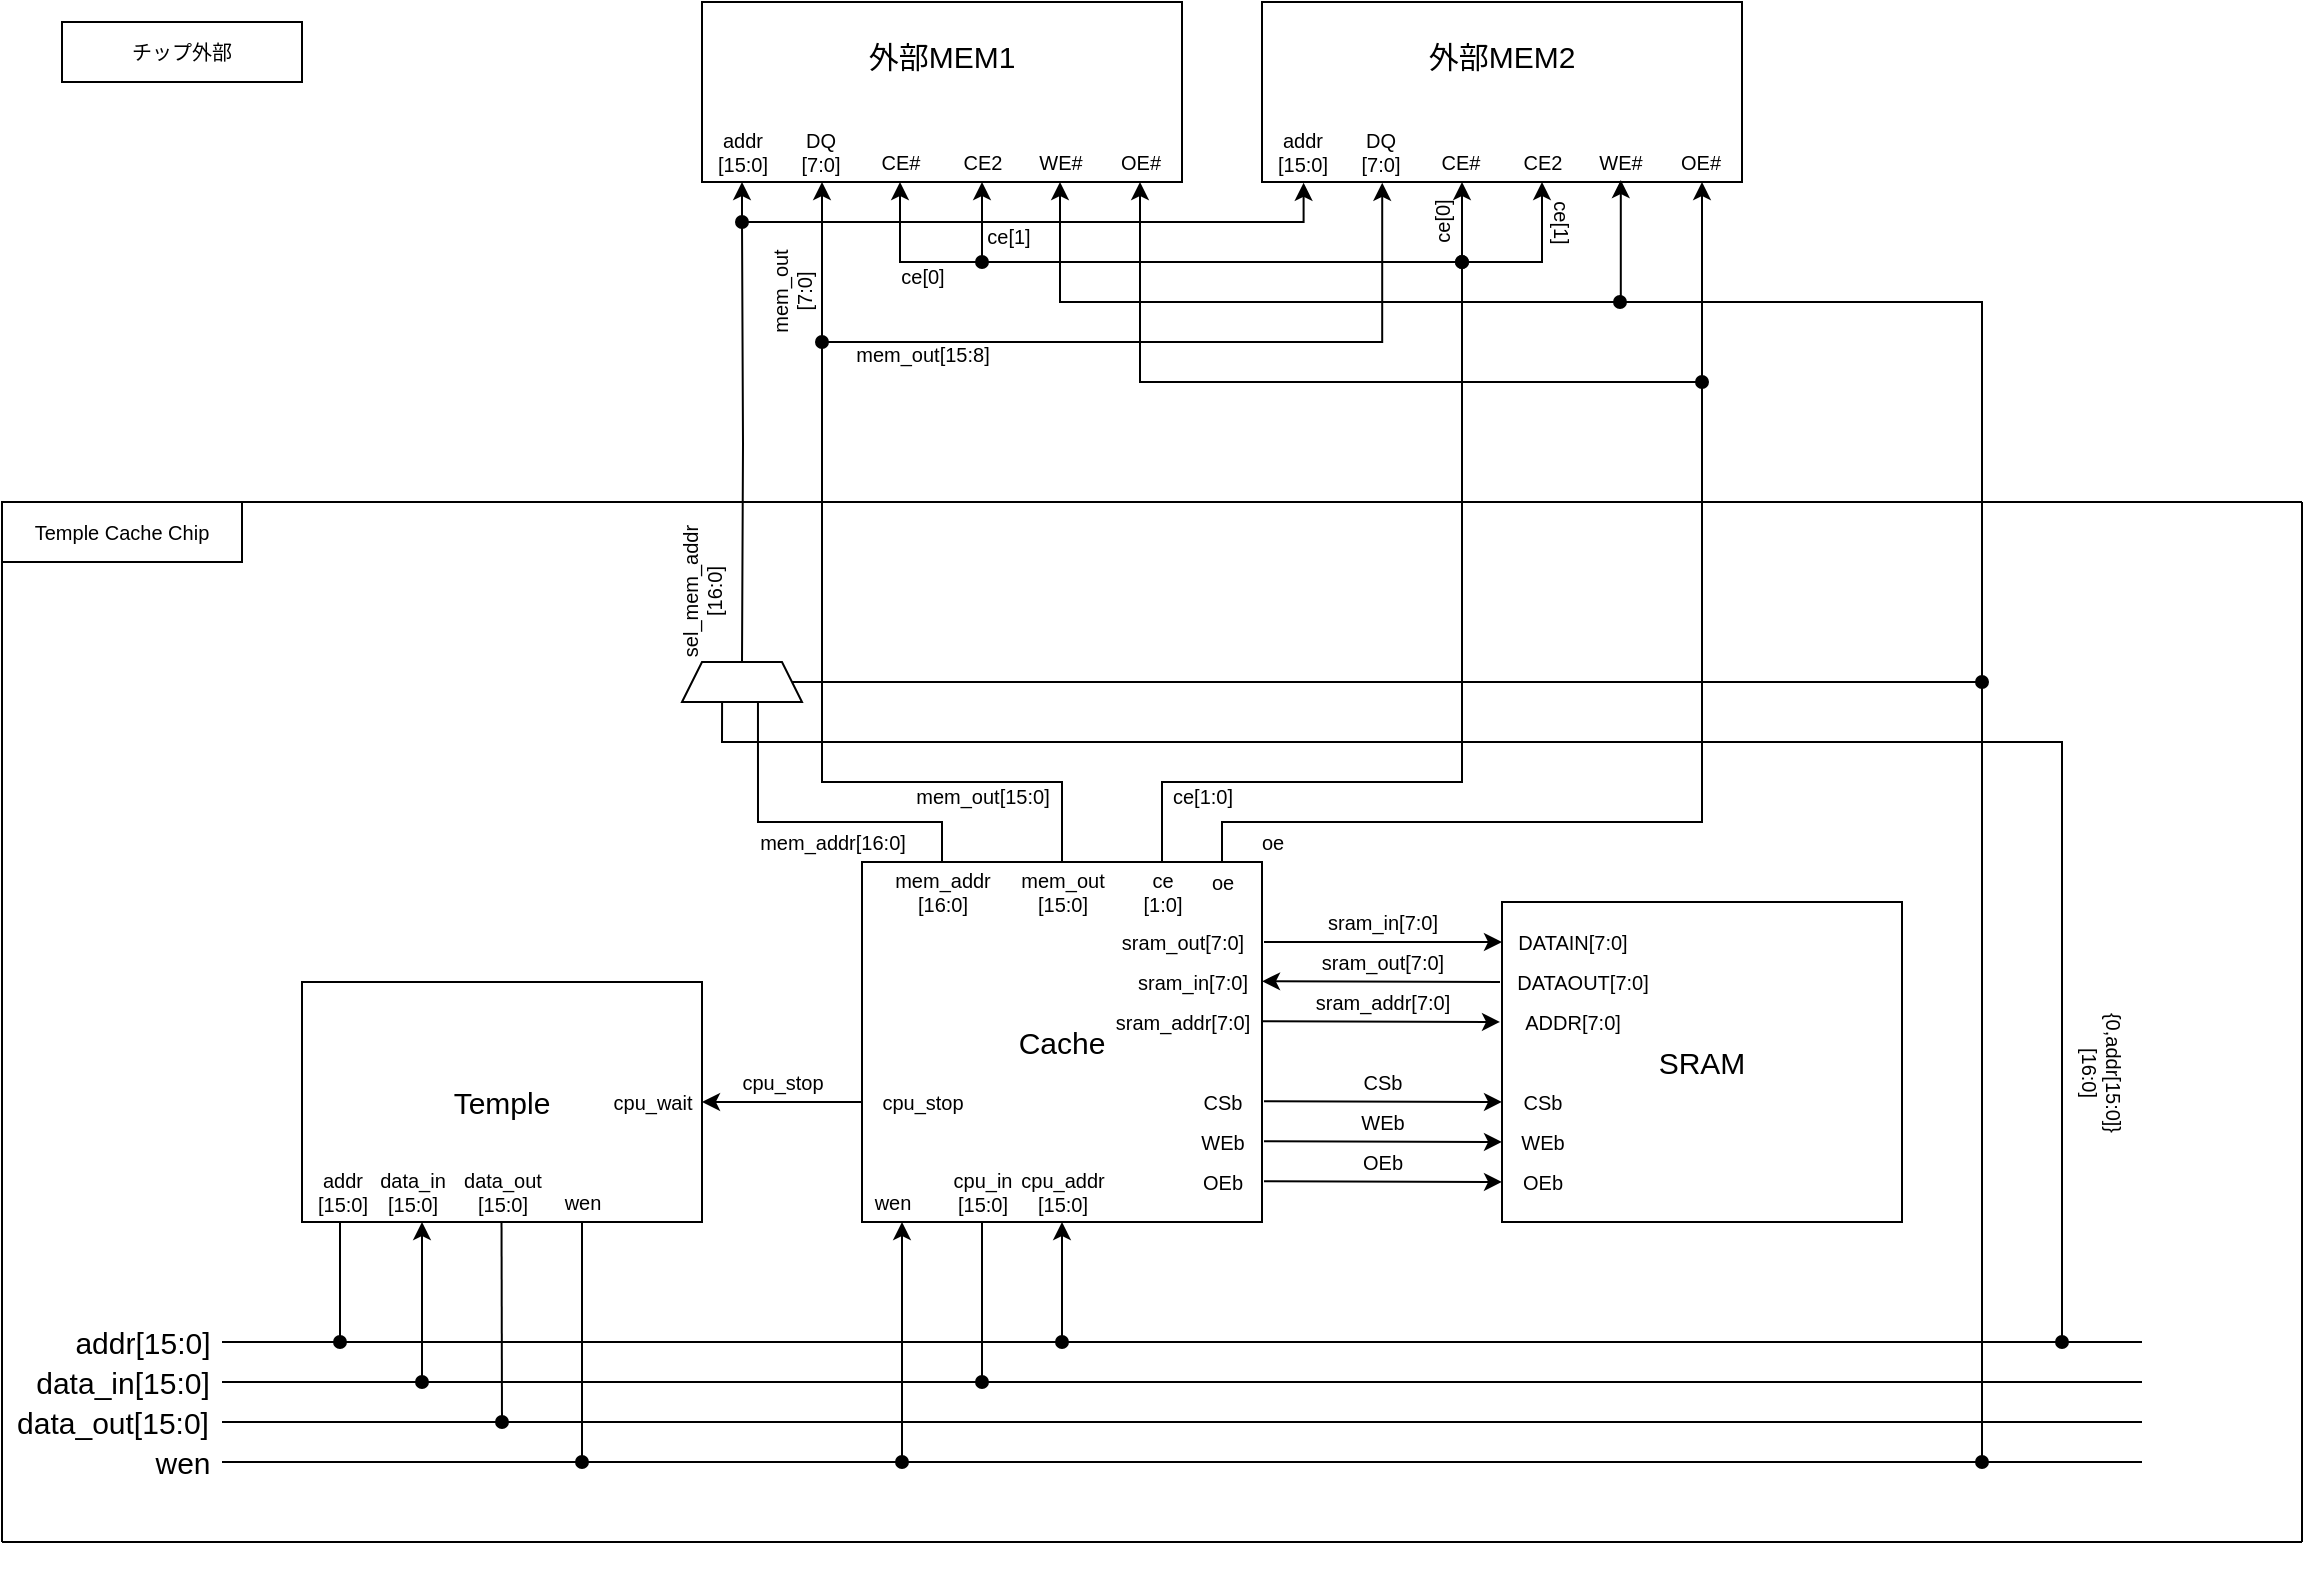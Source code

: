 <mxfile version="13.5.7" type="device"><diagram id="6hGFLwfOUW9BJ-s0fimq" name="Page-1"><mxGraphModel dx="1106" dy="830" grid="1" gridSize="10" guides="1" tooltips="1" connect="1" arrows="1" fold="1" page="1" pageScale="1" pageWidth="1169" pageHeight="827" math="0" shadow="0"><root><mxCell id="0"/><mxCell id="1" parent="0"/><mxCell id="7" value="addr[15:0]" style="text;html=1;align=center;verticalAlign=middle;resizable=0;points=[];autosize=1;fontStyle=0;fontSize=15;" parent="1" vertex="1"><mxGeometry x="40" y="690" width="80" height="20" as="geometry"/></mxCell><mxCell id="8" value="data_in[15:0]" style="text;html=1;align=center;verticalAlign=middle;resizable=0;points=[];autosize=1;fontStyle=0;fontSize=15;" parent="1" vertex="1"><mxGeometry x="20" y="710" width="100" height="20" as="geometry"/></mxCell><mxCell id="9" value="data_out[15:0]" style="text;html=1;align=center;verticalAlign=middle;resizable=0;points=[];autosize=1;fontStyle=0;fontSize=15;" parent="1" vertex="1"><mxGeometry x="10" y="730" width="110" height="20" as="geometry"/></mxCell><mxCell id="10" value="wen" style="text;html=1;align=center;verticalAlign=middle;resizable=0;points=[];autosize=1;fontStyle=0;fontSize=15;" parent="1" vertex="1"><mxGeometry x="80" y="750" width="40" height="20" as="geometry"/></mxCell><mxCell id="15" value="" style="endArrow=none;html=1;fontSize=15;" parent="1" edge="1"><mxGeometry width="50" height="50" relative="1" as="geometry"><mxPoint x="10" y="800" as="sourcePoint"/><mxPoint x="10" y="280" as="targetPoint"/></mxGeometry></mxCell><mxCell id="16" value="" style="endArrow=none;html=1;fontSize=15;" parent="1" edge="1"><mxGeometry width="50" height="50" relative="1" as="geometry"><mxPoint x="1160" y="800" as="sourcePoint"/><mxPoint x="1160" y="280" as="targetPoint"/></mxGeometry></mxCell><mxCell id="17" value="" style="endArrow=none;html=1;fontSize=15;" parent="1" edge="1"><mxGeometry width="50" height="50" relative="1" as="geometry"><mxPoint x="10" y="800" as="sourcePoint"/><mxPoint x="1160" y="800" as="targetPoint"/></mxGeometry></mxCell><mxCell id="18" value="" style="endArrow=none;html=1;fontSize=15;" parent="1" edge="1"><mxGeometry width="50" height="50" relative="1" as="geometry"><mxPoint x="10" y="280" as="sourcePoint"/><mxPoint x="1160" y="280" as="targetPoint"/></mxGeometry></mxCell><mxCell id="49" value="Temple Cache Chip" style="rounded=0;whiteSpace=wrap;html=1;fontSize=10;fillColor=none;" parent="1" vertex="1"><mxGeometry x="10" y="280" width="120" height="30" as="geometry"/></mxCell><mxCell id="60" value="" style="group" parent="1" vertex="1" connectable="0"><mxGeometry x="360" y="30" width="240" height="90" as="geometry"/></mxCell><mxCell id="51" value="外部MEM1&lt;br&gt;&lt;br&gt;&lt;br&gt;" style="rounded=0;whiteSpace=wrap;html=1;fontSize=15;labelPosition=center;verticalLabelPosition=middle;align=center;verticalAlign=middle;" parent="60" vertex="1"><mxGeometry width="240" height="90" as="geometry"/></mxCell><mxCell id="53" value="addr&lt;br&gt;[15:0]" style="text;html=1;align=center;verticalAlign=middle;resizable=0;points=[];autosize=1;fontSize=10;" parent="60" vertex="1"><mxGeometry y="60" width="40" height="30" as="geometry"/></mxCell><mxCell id="54" value="DQ&lt;br&gt;[7:0]" style="text;html=1;align=center;verticalAlign=middle;resizable=0;points=[];autosize=1;fontSize=10;" parent="60" vertex="1"><mxGeometry x="44" y="60" width="30" height="30" as="geometry"/></mxCell><mxCell id="56" value="CE#" style="text;html=1;align=center;verticalAlign=middle;resizable=0;points=[];autosize=1;fontSize=10;" parent="60" vertex="1"><mxGeometry x="84" y="70" width="30" height="20" as="geometry"/></mxCell><mxCell id="57" value="CE2" style="text;html=1;align=center;verticalAlign=middle;resizable=0;points=[];autosize=1;fontSize=10;" parent="60" vertex="1"><mxGeometry x="125" y="70" width="30" height="20" as="geometry"/></mxCell><mxCell id="58" value="WE#" style="text;html=1;align=center;verticalAlign=middle;resizable=0;points=[];autosize=1;fontSize=10;" parent="60" vertex="1"><mxGeometry x="159" y="70" width="40" height="20" as="geometry"/></mxCell><mxCell id="59" value="OE#" style="text;html=1;align=center;verticalAlign=middle;resizable=0;points=[];autosize=1;fontSize=10;" parent="60" vertex="1"><mxGeometry x="199" y="70" width="40" height="20" as="geometry"/></mxCell><mxCell id="61" value="" style="group" parent="1" vertex="1" connectable="0"><mxGeometry x="640" y="30" width="240" height="90" as="geometry"/></mxCell><mxCell id="62" value="外部MEM2&lt;br&gt;&lt;br&gt;&lt;br&gt;" style="rounded=0;whiteSpace=wrap;html=1;fontSize=15;labelPosition=center;verticalLabelPosition=middle;align=center;verticalAlign=middle;" parent="61" vertex="1"><mxGeometry width="240" height="90" as="geometry"/></mxCell><mxCell id="63" value="addr&lt;br&gt;[15:0]" style="text;html=1;align=center;verticalAlign=middle;resizable=0;points=[];autosize=1;fontSize=10;" parent="61" vertex="1"><mxGeometry y="60" width="40" height="30" as="geometry"/></mxCell><mxCell id="64" value="DQ&lt;br&gt;[7:0]" style="text;html=1;align=center;verticalAlign=middle;resizable=0;points=[];autosize=1;fontSize=10;" parent="61" vertex="1"><mxGeometry x="44" y="60" width="30" height="30" as="geometry"/></mxCell><mxCell id="65" value="CE#" style="text;html=1;align=center;verticalAlign=middle;resizable=0;points=[];autosize=1;fontSize=10;" parent="61" vertex="1"><mxGeometry x="84" y="70" width="30" height="20" as="geometry"/></mxCell><mxCell id="66" value="CE2" style="text;html=1;align=center;verticalAlign=middle;resizable=0;points=[];autosize=1;fontSize=10;" parent="61" vertex="1"><mxGeometry x="125" y="70" width="30" height="20" as="geometry"/></mxCell><mxCell id="67" value="WE#" style="text;html=1;align=center;verticalAlign=middle;resizable=0;points=[];autosize=1;fontSize=10;" parent="61" vertex="1"><mxGeometry x="159" y="70" width="40" height="20" as="geometry"/></mxCell><mxCell id="68" value="OE#" style="text;html=1;align=center;verticalAlign=middle;resizable=0;points=[];autosize=1;fontSize=10;" parent="61" vertex="1"><mxGeometry x="199" y="70" width="40" height="20" as="geometry"/></mxCell><mxCell id="3" value="" style="endArrow=none;html=1;" parent="1" edge="1"><mxGeometry width="50" height="50" relative="1" as="geometry"><mxPoint x="120" y="760" as="sourcePoint"/><mxPoint x="1080" y="760" as="targetPoint"/></mxGeometry></mxCell><mxCell id="4" value="" style="endArrow=none;html=1;" parent="1" edge="1"><mxGeometry width="50" height="50" relative="1" as="geometry"><mxPoint x="120" y="740" as="sourcePoint"/><mxPoint x="1080" y="740" as="targetPoint"/></mxGeometry></mxCell><mxCell id="5" value="" style="endArrow=none;html=1;" parent="1" edge="1"><mxGeometry width="50" height="50" relative="1" as="geometry"><mxPoint x="120" y="720" as="sourcePoint"/><mxPoint x="1080" y="720" as="targetPoint"/></mxGeometry></mxCell><mxCell id="6" value="" style="endArrow=none;html=1;" parent="1" edge="1"><mxGeometry width="50" height="50" relative="1" as="geometry"><mxPoint x="120" y="700" as="sourcePoint"/><mxPoint x="1080" y="700" as="targetPoint"/></mxGeometry></mxCell><mxCell id="36" value="" style="group" parent="1" vertex="1" connectable="0"><mxGeometry x="160" y="520" width="200" height="300" as="geometry"/></mxCell><mxCell id="107" value="" style="group" parent="36" vertex="1" connectable="0"><mxGeometry width="200" height="300" as="geometry"/></mxCell><mxCell id="108" value="" style="group" parent="107" vertex="1" connectable="0"><mxGeometry width="200" height="300" as="geometry"/></mxCell><mxCell id="21" style="edgeStyle=orthogonalEdgeStyle;rounded=0;orthogonalLoop=1;jettySize=auto;html=1;fontSize=15;endArrow=oval;endFill=1;startArrow=none;startFill=0;" parent="108" edge="1"><mxGeometry relative="1" as="geometry"><mxPoint x="19" y="180" as="targetPoint"/><mxPoint x="19" y="120" as="sourcePoint"/><Array as="points"><mxPoint x="19" y="120"/><mxPoint x="19" y="300"/></Array></mxGeometry></mxCell><mxCell id="2" value="&lt;font style=&quot;font-size: 15px;&quot;&gt;Temple&lt;/font&gt;" style="rounded=0;whiteSpace=wrap;html=1;fontSize=15;" parent="108" vertex="1"><mxGeometry width="200" height="120" as="geometry"/></mxCell><mxCell id="22" style="edgeStyle=orthogonalEdgeStyle;rounded=0;orthogonalLoop=1;jettySize=auto;html=1;fontSize=15;endArrow=oval;endFill=1;startArrow=classic;startFill=1;" parent="108" edge="1"><mxGeometry relative="1" as="geometry"><mxPoint x="60" y="200" as="targetPoint"/><mxPoint x="60" y="120" as="sourcePoint"/><Array as="points"><mxPoint x="60" y="120"/><mxPoint x="60" y="300"/></Array></mxGeometry></mxCell><mxCell id="23" style="edgeStyle=orthogonalEdgeStyle;rounded=0;orthogonalLoop=1;jettySize=auto;html=1;fontSize=15;endArrow=oval;endFill=1;startArrow=none;startFill=0;" parent="108" edge="1"><mxGeometry relative="1" as="geometry"><mxPoint x="100" y="220" as="targetPoint"/><mxPoint x="99.76" y="120" as="sourcePoint"/><Array as="points"><mxPoint x="99.76" y="120"/><mxPoint x="99.76" y="300"/></Array></mxGeometry></mxCell><mxCell id="24" style="edgeStyle=orthogonalEdgeStyle;rounded=0;orthogonalLoop=1;jettySize=auto;html=1;fontSize=15;endArrow=oval;endFill=1;startArrow=none;startFill=0;" parent="108" edge="1"><mxGeometry relative="1" as="geometry"><mxPoint x="140" y="240" as="targetPoint"/><mxPoint x="140" y="120" as="sourcePoint"/><Array as="points"><mxPoint x="140" y="120"/><mxPoint x="140" y="300"/></Array></mxGeometry></mxCell><mxCell id="25" value="addr&lt;br&gt;[15:0]" style="text;html=1;align=center;verticalAlign=middle;resizable=0;points=[];autosize=1;fontSize=10;" parent="108" vertex="1"><mxGeometry y="90" width="40" height="30" as="geometry"/></mxCell><mxCell id="27" value="data_out&lt;br&gt;[15:0]" style="text;html=1;align=center;verticalAlign=middle;resizable=0;points=[];autosize=1;fontSize=10;" parent="108" vertex="1"><mxGeometry x="75" y="90" width="50" height="30" as="geometry"/></mxCell><mxCell id="28" value="wen" style="text;html=1;align=center;verticalAlign=middle;resizable=0;points=[];autosize=1;fontSize=10;" parent="108" vertex="1"><mxGeometry x="125" y="100" width="30" height="20" as="geometry"/></mxCell><mxCell id="55" value="data_in&lt;br&gt;[15:0]" style="text;html=1;align=center;verticalAlign=middle;resizable=0;points=[];autosize=1;fontSize=10;" parent="108" vertex="1"><mxGeometry x="30" y="90" width="50" height="30" as="geometry"/></mxCell><mxCell id="96" value="cpu_wait" style="text;html=1;align=center;verticalAlign=middle;resizable=0;points=[];autosize=1;fontSize=10;" parent="108" vertex="1"><mxGeometry x="150" y="50" width="50" height="20" as="geometry"/></mxCell><mxCell id="99" style="edgeStyle=orthogonalEdgeStyle;rounded=0;orthogonalLoop=1;jettySize=auto;html=1;startArrow=classic;startFill=1;endArrow=none;endFill=0;fontSize=10;entryX=-0.003;entryY=0.498;entryDx=0;entryDy=0;entryPerimeter=0;" parent="1" source="96" target="87" edge="1"><mxGeometry relative="1" as="geometry"><mxPoint x="539" y="460" as="targetPoint"/></mxGeometry></mxCell><mxCell id="100" value="cpu_stop" style="text;html=1;align=center;verticalAlign=middle;resizable=0;points=[];autosize=1;fontSize=10;" parent="1" vertex="1"><mxGeometry x="370" y="560" width="60" height="20" as="geometry"/></mxCell><mxCell id="104" value="" style="group" parent="1" vertex="1" connectable="0"><mxGeometry x="440" y="480" width="520" height="180" as="geometry"/></mxCell><mxCell id="89" value="" style="group" parent="104" vertex="1" connectable="0"><mxGeometry width="520" height="160" as="geometry"/></mxCell><mxCell id="85" value="" style="group;container=1;" parent="89" vertex="1" connectable="0"><mxGeometry width="520" height="160" as="geometry"/></mxCell><mxCell id="47" value="" style="group" parent="85" vertex="1" connectable="0"><mxGeometry width="520" height="160" as="geometry"/></mxCell><mxCell id="29" value="&lt;font style=&quot;font-size: 15px&quot;&gt;Cache&lt;/font&gt;" style="rounded=0;whiteSpace=wrap;html=1;fontSize=15;" parent="47" vertex="1"><mxGeometry y="-20" width="200" height="180" as="geometry"/></mxCell><mxCell id="30" value="&lt;font style=&quot;font-size: 15px&quot;&gt;SRAM&lt;/font&gt;" style="rounded=0;whiteSpace=wrap;html=1;fontSize=15;" parent="47" vertex="1"><mxGeometry x="320" width="200" height="160" as="geometry"/></mxCell><mxCell id="31" value="DATAIN[7:0]" style="text;html=1;align=center;verticalAlign=middle;resizable=0;points=[];autosize=1;fontSize=10;" parent="47" vertex="1"><mxGeometry x="320" y="10" width="70" height="20" as="geometry"/></mxCell><mxCell id="32" value="DATAOUT[7:0]" style="text;html=1;align=center;verticalAlign=middle;resizable=0;points=[];autosize=1;fontSize=10;" parent="47" vertex="1"><mxGeometry x="320" y="30" width="80" height="20" as="geometry"/></mxCell><mxCell id="33" value="ADDR[7:0]" style="text;html=1;align=center;verticalAlign=middle;resizable=0;points=[];autosize=1;fontSize=10;" parent="47" vertex="1"><mxGeometry x="325" y="50" width="60" height="20" as="geometry"/></mxCell><mxCell id="34" value="CSb" style="text;html=1;align=center;verticalAlign=middle;resizable=0;points=[];autosize=1;fontSize=10;" parent="47" vertex="1"><mxGeometry x="325" y="90" width="30" height="20" as="geometry"/></mxCell><mxCell id="37" value="WEb" style="text;html=1;align=center;verticalAlign=middle;resizable=0;points=[];autosize=1;fontSize=10;" parent="47" vertex="1"><mxGeometry x="320" y="110" width="40" height="20" as="geometry"/></mxCell><mxCell id="38" value="OEb" style="text;html=1;align=center;verticalAlign=middle;resizable=0;points=[];autosize=1;fontSize=10;" parent="47" vertex="1"><mxGeometry x="320" y="130" width="40" height="20" as="geometry"/></mxCell><mxCell id="41" value="" style="endArrow=classic;html=1;fontSize=10;endFill=1;" parent="47" edge="1"><mxGeometry width="50" height="50" relative="1" as="geometry"><mxPoint x="201" y="20" as="sourcePoint"/><mxPoint x="320" y="20" as="targetPoint"/></mxGeometry></mxCell><mxCell id="42" value="" style="endArrow=none;html=1;fontSize=10;exitX=1.005;exitY=0.123;exitDx=0;exitDy=0;exitPerimeter=0;endFill=0;startArrow=classic;startFill=1;" parent="47" edge="1"><mxGeometry width="50" height="50" relative="1" as="geometry"><mxPoint x="200" y="39.66" as="sourcePoint"/><mxPoint x="319" y="39.98" as="targetPoint"/></mxGeometry></mxCell><mxCell id="43" value="" style="endArrow=classic;html=1;fontSize=10;exitX=1.005;exitY=0.123;exitDx=0;exitDy=0;exitPerimeter=0;endFill=1;startArrow=none;startFill=0;" parent="47" edge="1"><mxGeometry width="50" height="50" relative="1" as="geometry"><mxPoint x="200" y="59.66" as="sourcePoint"/><mxPoint x="319" y="59.98" as="targetPoint"/></mxGeometry></mxCell><mxCell id="44" value="" style="endArrow=classic;html=1;fontSize=10;exitX=1.005;exitY=0.123;exitDx=0;exitDy=0;exitPerimeter=0;endFill=1;startArrow=none;startFill=0;" parent="47" edge="1"><mxGeometry width="50" height="50" relative="1" as="geometry"><mxPoint x="201" y="99.66" as="sourcePoint"/><mxPoint x="320" y="99.98" as="targetPoint"/></mxGeometry></mxCell><mxCell id="45" value="" style="endArrow=classic;html=1;fontSize=10;exitX=1.005;exitY=0.123;exitDx=0;exitDy=0;exitPerimeter=0;endFill=1;startArrow=none;startFill=0;" parent="47" edge="1"><mxGeometry width="50" height="50" relative="1" as="geometry"><mxPoint x="201" y="119.66" as="sourcePoint"/><mxPoint x="320" y="119.98" as="targetPoint"/></mxGeometry></mxCell><mxCell id="46" value="" style="endArrow=classic;html=1;fontSize=10;exitX=1.005;exitY=0.123;exitDx=0;exitDy=0;exitPerimeter=0;endFill=1;startArrow=none;startFill=0;" parent="47" edge="1"><mxGeometry width="50" height="50" relative="1" as="geometry"><mxPoint x="201" y="139.66" as="sourcePoint"/><mxPoint x="320" y="139.98" as="targetPoint"/></mxGeometry></mxCell><mxCell id="69" value="CSb" style="text;html=1;align=center;verticalAlign=middle;resizable=0;points=[];autosize=1;fontSize=10;" parent="47" vertex="1"><mxGeometry x="245" y="80" width="30" height="20" as="geometry"/></mxCell><mxCell id="71" value="WEb" style="text;html=1;align=center;verticalAlign=middle;resizable=0;points=[];autosize=1;fontSize=10;" parent="47" vertex="1"><mxGeometry x="240" y="100" width="40" height="20" as="geometry"/></mxCell><mxCell id="72" value="OEb" style="text;html=1;align=center;verticalAlign=middle;resizable=0;points=[];autosize=1;fontSize=10;" parent="47" vertex="1"><mxGeometry x="240" y="120" width="40" height="20" as="geometry"/></mxCell><mxCell id="73" value="sram_in[7:0]" style="text;html=1;align=center;verticalAlign=middle;resizable=0;points=[];autosize=1;fontSize=10;" parent="47" vertex="1"><mxGeometry x="225" width="70" height="20" as="geometry"/></mxCell><mxCell id="74" value="sram_out[7:0]" style="text;html=1;align=center;verticalAlign=middle;resizable=0;points=[];autosize=1;fontSize=10;" parent="47" vertex="1"><mxGeometry x="220" y="20" width="80" height="20" as="geometry"/></mxCell><mxCell id="75" value="sram_addr[7:0]" style="text;html=1;align=center;verticalAlign=middle;resizable=0;points=[];autosize=1;fontSize=10;" parent="47" vertex="1"><mxGeometry x="220" y="40" width="80" height="20" as="geometry"/></mxCell><mxCell id="77" value="sram_out[7:0]" style="text;html=1;align=center;verticalAlign=middle;resizable=0;points=[];autosize=1;fontSize=10;" parent="47" vertex="1"><mxGeometry x="120" y="10" width="80" height="20" as="geometry"/></mxCell><mxCell id="78" value="sram_in[7:0]" style="text;html=1;align=center;verticalAlign=middle;resizable=0;points=[];autosize=1;fontSize=10;" parent="47" vertex="1"><mxGeometry x="130" y="30" width="70" height="20" as="geometry"/></mxCell><mxCell id="79" value="sram_addr[7:0]" style="text;html=1;align=center;verticalAlign=middle;resizable=0;points=[];autosize=1;fontSize=10;" parent="47" vertex="1"><mxGeometry x="120" y="50" width="80" height="20" as="geometry"/></mxCell><mxCell id="82" value="WEb" style="text;html=1;align=center;verticalAlign=middle;resizable=0;points=[];autosize=1;fontSize=10;" parent="47" vertex="1"><mxGeometry x="160" y="110" width="40" height="20" as="geometry"/></mxCell><mxCell id="83" value="CSb" style="text;html=1;align=center;verticalAlign=middle;resizable=0;points=[];autosize=1;fontSize=10;" parent="47" vertex="1"><mxGeometry x="165" y="90" width="30" height="20" as="geometry"/></mxCell><mxCell id="84" value="OEb" style="text;html=1;align=center;verticalAlign=middle;resizable=0;points=[];autosize=1;fontSize=10;" parent="47" vertex="1"><mxGeometry x="160" y="130" width="40" height="20" as="geometry"/></mxCell><mxCell id="26" value="cpu_in&lt;br&gt;[15:0]" style="text;html=1;align=center;verticalAlign=middle;resizable=0;points=[];autosize=1;fontSize=10;" parent="47" vertex="1"><mxGeometry x="40" y="130" width="40" height="30" as="geometry"/></mxCell><mxCell id="86" value="cpu_addr&lt;br&gt;[15:0]" style="text;html=1;align=center;verticalAlign=middle;resizable=0;points=[];autosize=1;fontSize=10;" parent="47" vertex="1"><mxGeometry x="70" y="130" width="60" height="30" as="geometry"/></mxCell><mxCell id="87" value="cpu_stop" style="text;html=1;align=center;verticalAlign=middle;resizable=0;points=[];autosize=1;fontSize=10;" parent="47" vertex="1"><mxGeometry y="90" width="60" height="20" as="geometry"/></mxCell><mxCell id="101" value="wen" style="text;html=1;align=center;verticalAlign=middle;resizable=0;points=[];autosize=1;fontSize=10;" parent="47" vertex="1"><mxGeometry y="140" width="30" height="20" as="geometry"/></mxCell><mxCell id="126" value="mem_addr&lt;br&gt;[16:0]" style="text;html=1;align=center;verticalAlign=middle;resizable=0;points=[];autosize=1;fontSize=10;" parent="47" vertex="1"><mxGeometry x="10" y="-20" width="60" height="30" as="geometry"/></mxCell><mxCell id="95" value="" style="endArrow=none;html=1;fontSize=10;startArrow=oval;startFill=1;endFill=0;" parent="104" edge="1"><mxGeometry width="50" height="50" relative="1" as="geometry"><mxPoint x="60" y="240" as="sourcePoint"/><mxPoint x="60" y="160" as="targetPoint"/><Array as="points"><mxPoint x="60" y="180"/></Array></mxGeometry></mxCell><mxCell id="102" value="" style="endArrow=classic;html=1;fontSize=10;startArrow=oval;startFill=1;endFill=1;" parent="104" edge="1"><mxGeometry width="50" height="50" relative="1" as="geometry"><mxPoint x="20" y="280" as="sourcePoint"/><mxPoint x="20" y="160" as="targetPoint"/><Array as="points"><mxPoint x="20" y="180"/></Array></mxGeometry></mxCell><mxCell id="94" value="" style="endArrow=classic;html=1;fontSize=10;startArrow=oval;startFill=1;endFill=1;" parent="1" edge="1"><mxGeometry width="50" height="50" relative="1" as="geometry"><mxPoint x="540" y="700" as="sourcePoint"/><mxPoint x="540" y="640" as="targetPoint"/><Array as="points"><mxPoint x="540" y="660"/></Array></mxGeometry></mxCell><mxCell id="109" style="edgeStyle=orthogonalEdgeStyle;rounded=0;orthogonalLoop=1;jettySize=auto;html=1;entryX=0.52;entryY=1.013;entryDx=0;entryDy=0;entryPerimeter=0;startArrow=classic;startFill=1;endArrow=classic;endFill=1;fontSize=10;" parent="1" source="53" target="63" edge="1"><mxGeometry relative="1" as="geometry"><Array as="points"><mxPoint x="380" y="140"/><mxPoint x="661" y="140"/></Array></mxGeometry></mxCell><mxCell id="110" style="edgeStyle=orthogonalEdgeStyle;rounded=0;orthogonalLoop=1;jettySize=auto;html=1;entryX=0.537;entryY=1.013;entryDx=0;entryDy=0;entryPerimeter=0;startArrow=classic;startFill=1;endArrow=classic;endFill=1;fontSize=10;" parent="1" source="54" target="64" edge="1"><mxGeometry relative="1" as="geometry"><Array as="points"><mxPoint x="420" y="200"/><mxPoint x="700" y="200"/></Array></mxGeometry></mxCell><mxCell id="111" style="edgeStyle=orthogonalEdgeStyle;rounded=0;orthogonalLoop=1;jettySize=auto;html=1;startArrow=classic;startFill=1;endArrow=classic;endFill=1;fontSize=10;" parent="1" source="56" target="65" edge="1"><mxGeometry relative="1" as="geometry"><Array as="points"><mxPoint x="459" y="160"/><mxPoint x="740" y="160"/></Array></mxGeometry></mxCell><mxCell id="113" style="edgeStyle=orthogonalEdgeStyle;rounded=0;orthogonalLoop=1;jettySize=auto;html=1;startArrow=classic;startFill=1;endArrow=oval;endFill=1;fontSize=10;" parent="1" source="57" edge="1"><mxGeometry relative="1" as="geometry"><mxPoint x="500" y="160" as="targetPoint"/></mxGeometry></mxCell><mxCell id="114" style="edgeStyle=orthogonalEdgeStyle;rounded=0;orthogonalLoop=1;jettySize=auto;html=1;startArrow=classic;startFill=1;endArrow=oval;endFill=1;fontSize=10;" parent="1" source="66" edge="1"><mxGeometry relative="1" as="geometry"><mxPoint x="740" y="160" as="targetPoint"/><Array as="points"><mxPoint x="780" y="160"/></Array></mxGeometry></mxCell><mxCell id="115" style="edgeStyle=orthogonalEdgeStyle;rounded=0;orthogonalLoop=1;jettySize=auto;html=1;entryX=0.51;entryY=0.95;entryDx=0;entryDy=0;entryPerimeter=0;startArrow=classic;startFill=1;endArrow=classic;endFill=1;fontSize=10;" parent="1" source="58" target="67" edge="1"><mxGeometry relative="1" as="geometry"><Array as="points"><mxPoint x="539" y="180"/><mxPoint x="819" y="180"/></Array></mxGeometry></mxCell><mxCell id="116" style="edgeStyle=orthogonalEdgeStyle;rounded=0;orthogonalLoop=1;jettySize=auto;html=1;startArrow=classic;startFill=1;endArrow=classic;endFill=1;fontSize=10;" parent="1" source="59" target="68" edge="1"><mxGeometry relative="1" as="geometry"><Array as="points"><mxPoint x="579" y="220"/><mxPoint x="860" y="220"/></Array></mxGeometry></mxCell><mxCell id="118" style="edgeStyle=orthogonalEdgeStyle;rounded=0;orthogonalLoop=1;jettySize=auto;html=1;startArrow=none;startFill=0;endArrow=oval;endFill=1;fontSize=10;" parent="1" source="117" edge="1"><mxGeometry relative="1" as="geometry"><mxPoint x="860" y="220" as="targetPoint"/><Array as="points"><mxPoint x="620" y="440"/><mxPoint x="860" y="440"/><mxPoint x="860" y="220"/></Array></mxGeometry></mxCell><mxCell id="117" value="oe" style="text;html=1;align=center;verticalAlign=middle;resizable=0;points=[];autosize=1;fontSize=10;" parent="1" vertex="1"><mxGeometry x="605" y="460" width="30" height="20" as="geometry"/></mxCell><mxCell id="122" style="edgeStyle=orthogonalEdgeStyle;rounded=0;orthogonalLoop=1;jettySize=auto;html=1;startArrow=oval;startFill=1;endArrow=oval;endFill=1;fontSize=10;" parent="1" edge="1"><mxGeometry relative="1" as="geometry"><mxPoint x="1000" y="760" as="targetPoint"/><mxPoint x="819" y="180" as="sourcePoint"/><Array as="points"><mxPoint x="1000" y="180"/></Array></mxGeometry></mxCell><mxCell id="123" style="edgeStyle=orthogonalEdgeStyle;rounded=0;orthogonalLoop=1;jettySize=auto;html=1;startArrow=oval;startFill=1;endArrow=none;endFill=0;fontSize=10;entryX=0.5;entryY=0;entryDx=0;entryDy=0;entryPerimeter=0;" parent="1" target="124" edge="1"><mxGeometry relative="1" as="geometry"><mxPoint x="590" y="450" as="targetPoint"/><mxPoint x="740" y="160" as="sourcePoint"/><Array as="points"><mxPoint x="740" y="420"/><mxPoint x="590" y="420"/></Array></mxGeometry></mxCell><mxCell id="124" value="ce&lt;br&gt;[1:0]" style="text;html=1;align=center;verticalAlign=middle;resizable=0;points=[];autosize=1;fontSize=10;" parent="1" vertex="1"><mxGeometry x="575" y="460" width="30" height="30" as="geometry"/></mxCell><mxCell id="128" style="edgeStyle=orthogonalEdgeStyle;rounded=0;orthogonalLoop=1;jettySize=auto;html=1;startArrow=none;startFill=0;endArrow=oval;endFill=1;fontSize=10;" parent="1" source="125" edge="1"><mxGeometry relative="1" as="geometry"><mxPoint x="420" y="200" as="targetPoint"/><Array as="points"><mxPoint x="540" y="420"/><mxPoint x="420" y="420"/></Array></mxGeometry></mxCell><mxCell id="125" value="mem_out&lt;br&gt;[15:0]" style="text;html=1;align=center;verticalAlign=middle;resizable=0;points=[];autosize=1;fontSize=10;" parent="1" vertex="1"><mxGeometry x="510" y="460" width="60" height="30" as="geometry"/></mxCell><mxCell id="134" style="edgeStyle=orthogonalEdgeStyle;rounded=0;orthogonalLoop=1;jettySize=auto;html=1;exitX=0.334;exitY=1.013;exitDx=0;exitDy=0;startArrow=none;startFill=0;endArrow=oval;endFill=1;fontSize=10;exitPerimeter=0;" parent="1" source="131" edge="1"><mxGeometry relative="1" as="geometry"><mxPoint x="1040" y="700" as="targetPoint"/><Array as="points"><mxPoint x="370" y="400"/><mxPoint x="1040" y="400"/></Array></mxGeometry></mxCell><mxCell id="135" style="edgeStyle=orthogonalEdgeStyle;rounded=0;orthogonalLoop=1;jettySize=auto;html=1;startArrow=none;startFill=0;endArrow=oval;endFill=1;fontSize=10;" parent="1" source="131" edge="1"><mxGeometry relative="1" as="geometry"><mxPoint x="1000" y="370" as="targetPoint"/></mxGeometry></mxCell><mxCell id="131" value="" style="shape=trapezoid;perimeter=trapezoidPerimeter;whiteSpace=wrap;html=1;fixedSize=1;fillColor=#FFFFFF;fontSize=10;align=center;size=10;" parent="1" vertex="1"><mxGeometry x="350" y="360" width="60" height="20" as="geometry"/></mxCell><mxCell id="132" style="edgeStyle=orthogonalEdgeStyle;rounded=0;orthogonalLoop=1;jettySize=auto;html=1;entryX=0.5;entryY=0;entryDx=0;entryDy=0;startArrow=oval;startFill=1;endArrow=none;endFill=0;fontSize=10;" parent="1" target="131" edge="1"><mxGeometry relative="1" as="geometry"><mxPoint x="380" y="140" as="sourcePoint"/></mxGeometry></mxCell><mxCell id="133" style="edgeStyle=orthogonalEdgeStyle;rounded=0;orthogonalLoop=1;jettySize=auto;html=1;entryX=0.633;entryY=1.013;entryDx=0;entryDy=0;entryPerimeter=0;startArrow=none;startFill=0;endArrow=none;endFill=0;fontSize=10;" parent="1" source="126" target="131" edge="1"><mxGeometry relative="1" as="geometry"><Array as="points"><mxPoint x="480" y="440"/><mxPoint x="388" y="440"/></Array></mxGeometry></mxCell><mxCell id="136" value="{0,addr[15:0]}&lt;br&gt;[16:0]" style="text;html=1;align=center;verticalAlign=middle;resizable=0;points=[];autosize=1;fontSize=10;direction=west;rotation=90;" parent="1" vertex="1"><mxGeometry x="1020" y="550" width="80" height="30" as="geometry"/></mxCell><mxCell id="137" value="sel_mem_addr&lt;br&gt;[16:0]" style="text;html=1;align=center;verticalAlign=middle;resizable=0;points=[];autosize=1;fontSize=10;rotation=-90;" parent="1" vertex="1"><mxGeometry x="320" y="310" width="80" height="30" as="geometry"/></mxCell><mxCell id="138" value="mem_out[15:0]" style="text;html=1;align=center;verticalAlign=middle;resizable=0;points=[];autosize=1;fontSize=10;" parent="1" vertex="1"><mxGeometry x="460" y="417" width="80" height="20" as="geometry"/></mxCell><mxCell id="140" value="mem_addr[16:0]" style="text;html=1;align=center;verticalAlign=middle;resizable=0;points=[];autosize=1;fontSize=10;" parent="1" vertex="1"><mxGeometry x="380" y="440" width="90" height="20" as="geometry"/></mxCell><mxCell id="141" value="ce[1:0]" style="text;html=1;align=center;verticalAlign=middle;resizable=0;points=[];autosize=1;fontSize=10;" parent="1" vertex="1"><mxGeometry x="585" y="417" width="50" height="20" as="geometry"/></mxCell><mxCell id="142" value="oe" style="text;html=1;align=center;verticalAlign=middle;resizable=0;points=[];autosize=1;fontSize=10;" parent="1" vertex="1"><mxGeometry x="630" y="440" width="30" height="20" as="geometry"/></mxCell><mxCell id="143" value="チップ外部" style="rounded=0;whiteSpace=wrap;html=1;fontSize=10;fillColor=none;" parent="1" vertex="1"><mxGeometry x="40" y="40" width="120" height="30" as="geometry"/></mxCell><mxCell id="144" value="mem_out&lt;br&gt;[7:0]" style="text;html=1;align=center;verticalAlign=middle;resizable=0;points=[];autosize=1;fontSize=10;rotation=-90;" parent="1" vertex="1"><mxGeometry x="375" y="160" width="60" height="30" as="geometry"/></mxCell><mxCell id="145" value="mem_out[15:8]" style="text;html=1;align=center;verticalAlign=middle;resizable=0;points=[];autosize=1;fontSize=10;" parent="1" vertex="1"><mxGeometry x="430" y="196" width="80" height="20" as="geometry"/></mxCell><mxCell id="146" value="ce[0]" style="text;html=1;align=center;verticalAlign=middle;resizable=0;points=[];autosize=1;fontSize=10;" parent="1" vertex="1"><mxGeometry x="450" y="157" width="40" height="20" as="geometry"/></mxCell><mxCell id="147" value="ce[0]" style="text;html=1;align=center;verticalAlign=middle;resizable=0;points=[];autosize=1;fontSize=10;rotation=-90;" parent="1" vertex="1"><mxGeometry x="710" y="130" width="40" height="20" as="geometry"/></mxCell><mxCell id="148" value="ce[1]" style="text;html=1;align=center;verticalAlign=middle;resizable=0;points=[];autosize=1;fontSize=10;" parent="1" vertex="1"><mxGeometry x="493" y="137" width="40" height="20" as="geometry"/></mxCell><mxCell id="149" value="ce[1]" style="text;html=1;align=center;verticalAlign=middle;resizable=0;points=[];autosize=1;fontSize=10;rotation=90;" parent="1" vertex="1"><mxGeometry x="770" y="130" width="40" height="20" as="geometry"/></mxCell></root></mxGraphModel></diagram></mxfile>